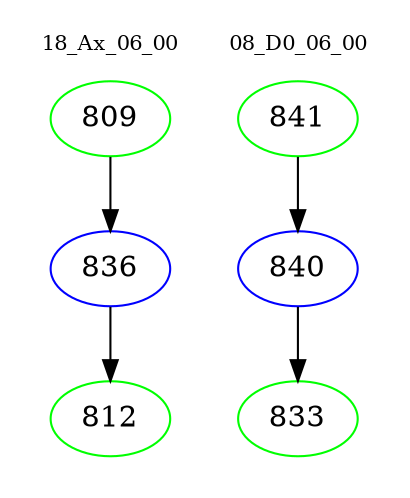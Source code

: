digraph{
subgraph cluster_0 {
color = white
label = "18_Ax_06_00";
fontsize=10;
T0_809 [label="809", color="green"]
T0_809 -> T0_836 [color="black"]
T0_836 [label="836", color="blue"]
T0_836 -> T0_812 [color="black"]
T0_812 [label="812", color="green"]
}
subgraph cluster_1 {
color = white
label = "08_D0_06_00";
fontsize=10;
T1_841 [label="841", color="green"]
T1_841 -> T1_840 [color="black"]
T1_840 [label="840", color="blue"]
T1_840 -> T1_833 [color="black"]
T1_833 [label="833", color="green"]
}
}
